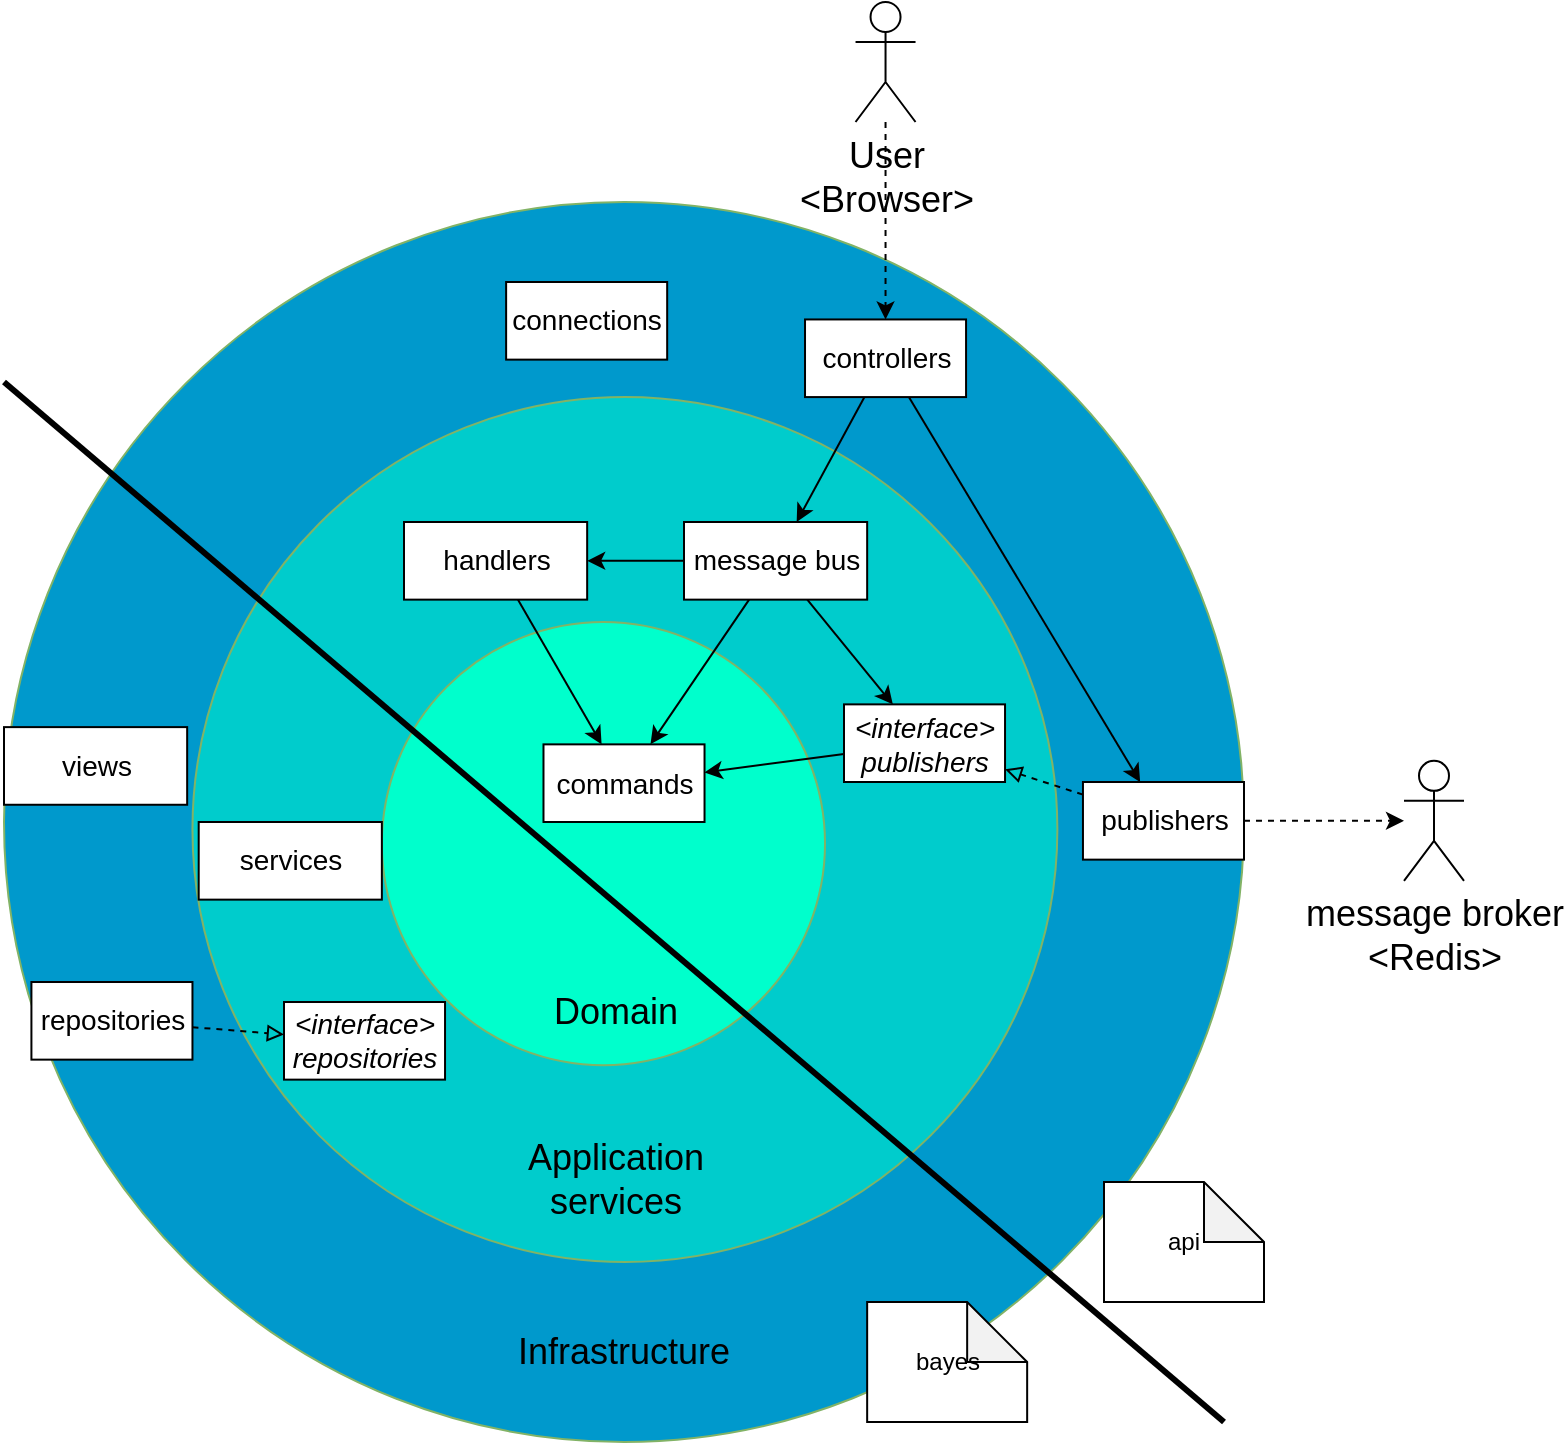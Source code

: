 <mxfile version="23.1.1" type="device" pages="3">
  <diagram id="C5RBs43oDa-KdzZeNtuy" name="Class diagram">
    <mxGraphModel dx="1536" dy="830" grid="1" gridSize="10" guides="1" tooltips="1" connect="1" arrows="1" fold="1" page="1" pageScale="1" pageWidth="827" pageHeight="1169" math="0" shadow="0">
      <root>
        <mxCell id="WIyWlLk6GJQsqaUBKTNV-0" />
        <mxCell id="WIyWlLk6GJQsqaUBKTNV-1" parent="WIyWlLk6GJQsqaUBKTNV-0" />
        <mxCell id="lsLaWu2NGyzTViGppG-I-3" value="" style="group" parent="WIyWlLk6GJQsqaUBKTNV-1" vertex="1" connectable="0">
          <mxGeometry x="20" y="100" width="630" height="620" as="geometry" />
        </mxCell>
        <mxCell id="lsLaWu2NGyzTViGppG-I-2" value="" style="ellipse;whiteSpace=wrap;html=1;aspect=fixed;fillColor=#0099cc;strokeColor=#82b366;" parent="lsLaWu2NGyzTViGppG-I-3" vertex="1">
          <mxGeometry width="620" height="620" as="geometry" />
        </mxCell>
        <mxCell id="lsLaWu2NGyzTViGppG-I-1" value="" style="ellipse;whiteSpace=wrap;html=1;aspect=fixed;fillColor=#00cccc;strokeColor=#82b366;" parent="lsLaWu2NGyzTViGppG-I-3" vertex="1">
          <mxGeometry x="94.23" y="97.54" width="432.46" height="432.46" as="geometry" />
        </mxCell>
        <mxCell id="lsLaWu2NGyzTViGppG-I-0" value="" style="ellipse;whiteSpace=wrap;html=1;aspect=fixed;fillColor=#00ffcc;strokeColor=#82b366;align=center;" parent="lsLaWu2NGyzTViGppG-I-3" vertex="1">
          <mxGeometry x="188.93" y="210" width="221.58" height="221.58" as="geometry" />
        </mxCell>
        <mxCell id="lsLaWu2NGyzTViGppG-I-39" style="rounded=0;orthogonalLoop=1;jettySize=auto;html=1;fontSize=14;endArrow=block;endFill=0;dashed=1;" parent="lsLaWu2NGyzTViGppG-I-3" target="lsLaWu2NGyzTViGppG-I-8" edge="1">
          <mxGeometry relative="1" as="geometry">
            <mxPoint x="187.375" y="88.817" as="sourcePoint" />
          </mxGeometry>
        </mxCell>
        <mxCell id="Sgo4O33tFJiqRKTH_Ozq-22" style="rounded=0;orthogonalLoop=1;jettySize=auto;html=1;" parent="lsLaWu2NGyzTViGppG-I-3" target="Sgo4O33tFJiqRKTH_Ozq-21" edge="1">
          <mxGeometry relative="1" as="geometry">
            <mxPoint x="169.506" y="88.817" as="sourcePoint" />
          </mxGeometry>
        </mxCell>
        <mxCell id="Rd-3Oh1vLso_yVoTqELJ-3" style="rounded=0;orthogonalLoop=1;jettySize=auto;html=1;" parent="lsLaWu2NGyzTViGppG-I-3" source="lsLaWu2NGyzTViGppG-I-24" target="Rd-3Oh1vLso_yVoTqELJ-1" edge="1">
          <mxGeometry relative="1" as="geometry" />
        </mxCell>
        <mxCell id="nymxNMRsbP7jMQ8WVx18-2" style="rounded=0;orthogonalLoop=1;jettySize=auto;html=1;" edge="1" parent="lsLaWu2NGyzTViGppG-I-3" source="lsLaWu2NGyzTViGppG-I-24" target="nymxNMRsbP7jMQ8WVx18-1">
          <mxGeometry relative="1" as="geometry" />
        </mxCell>
        <mxCell id="lsLaWu2NGyzTViGppG-I-24" value="controllers" style="html=1;fontSize=14;" parent="lsLaWu2NGyzTViGppG-I-3" vertex="1">
          <mxGeometry x="400.509" y="58.725" width="80.518" height="38.816" as="geometry" />
        </mxCell>
        <mxCell id="Rd-3Oh1vLso_yVoTqELJ-5" style="rounded=0;orthogonalLoop=1;jettySize=auto;html=1;endArrow=block;endFill=0;dashed=1;" parent="lsLaWu2NGyzTViGppG-I-3" source="Sgo4O33tFJiqRKTH_Ozq-20" edge="1">
          <mxGeometry relative="1" as="geometry">
            <mxPoint x="501.013" y="299.409" as="targetPoint" />
          </mxGeometry>
        </mxCell>
        <mxCell id="wOMGkjf5EOQaN0JTgnZM-1" value="commands" style="html=1;fontSize=14;" parent="lsLaWu2NGyzTViGppG-I-3" vertex="1">
          <mxGeometry x="269.745" y="271.182" width="80.518" height="38.816" as="geometry" />
        </mxCell>
        <mxCell id="lsLaWu2NGyzTViGppG-I-4" value="&lt;font style=&quot;font-size: 18px;&quot;&gt;Domain&lt;/font&gt;" style="text;html=1;strokeColor=none;fillColor=none;align=center;verticalAlign=middle;whiteSpace=wrap;rounded=0;" parent="lsLaWu2NGyzTViGppG-I-3" vertex="1">
          <mxGeometry x="272.14" y="390" width="67.86" height="30" as="geometry" />
        </mxCell>
        <mxCell id="lsLaWu2NGyzTViGppG-I-6" value="&lt;font style=&quot;font-size: 18px;&quot;&gt;Infrastructure&lt;/font&gt;" style="text;html=1;strokeColor=none;fillColor=none;align=center;verticalAlign=middle;whiteSpace=wrap;rounded=0;" parent="lsLaWu2NGyzTViGppG-I-3" vertex="1">
          <mxGeometry x="251.07" y="560" width="117.86" height="30" as="geometry" />
        </mxCell>
        <mxCell id="lsLaWu2NGyzTViGppG-I-5" value="&lt;font style=&quot;font-size: 18px;&quot;&gt;Application services&lt;/font&gt;" style="text;html=1;strokeColor=none;fillColor=none;align=center;verticalAlign=middle;whiteSpace=wrap;rounded=0;" parent="lsLaWu2NGyzTViGppG-I-3" vertex="1">
          <mxGeometry x="257.14" y="464" width="97.86" height="50" as="geometry" />
        </mxCell>
        <mxCell id="nymxNMRsbP7jMQ8WVx18-4" style="rounded=0;orthogonalLoop=1;jettySize=auto;html=1;dashed=1;endArrow=block;endFill=0;" edge="1" parent="lsLaWu2NGyzTViGppG-I-3" source="Rd-3Oh1vLso_yVoTqELJ-1" target="nymxNMRsbP7jMQ8WVx18-3">
          <mxGeometry relative="1" as="geometry" />
        </mxCell>
        <mxCell id="Rd-3Oh1vLso_yVoTqELJ-1" value="publishers" style="html=1;fontSize=14;" parent="lsLaWu2NGyzTViGppG-I-3" vertex="1">
          <mxGeometry x="539.479" y="290.005" width="80.518" height="38.816" as="geometry" />
        </mxCell>
        <mxCell id="nymxNMRsbP7jMQ8WVx18-0" value="connections" style="html=1;fontSize=14;" vertex="1" parent="lsLaWu2NGyzTViGppG-I-3">
          <mxGeometry x="251.065" y="40.002" width="80.518" height="38.816" as="geometry" />
        </mxCell>
        <mxCell id="nymxNMRsbP7jMQ8WVx18-5" style="rounded=0;orthogonalLoop=1;jettySize=auto;html=1;" edge="1" parent="lsLaWu2NGyzTViGppG-I-3" source="nymxNMRsbP7jMQ8WVx18-1" target="nymxNMRsbP7jMQ8WVx18-3">
          <mxGeometry relative="1" as="geometry" />
        </mxCell>
        <mxCell id="nymxNMRsbP7jMQ8WVx18-7" style="rounded=0;orthogonalLoop=1;jettySize=auto;html=1;" edge="1" parent="lsLaWu2NGyzTViGppG-I-3" source="nymxNMRsbP7jMQ8WVx18-1" target="nymxNMRsbP7jMQ8WVx18-6">
          <mxGeometry relative="1" as="geometry" />
        </mxCell>
        <mxCell id="nymxNMRsbP7jMQ8WVx18-9" style="rounded=0;orthogonalLoop=1;jettySize=auto;html=1;" edge="1" parent="lsLaWu2NGyzTViGppG-I-3" source="nymxNMRsbP7jMQ8WVx18-1" target="wOMGkjf5EOQaN0JTgnZM-1">
          <mxGeometry relative="1" as="geometry" />
        </mxCell>
        <mxCell id="nymxNMRsbP7jMQ8WVx18-1" value="message bus" style="html=1;fontSize=14;" vertex="1" parent="lsLaWu2NGyzTViGppG-I-3">
          <mxGeometry x="340" y="160" width="91.58" height="38.82" as="geometry" />
        </mxCell>
        <mxCell id="nymxNMRsbP7jMQ8WVx18-10" style="rounded=0;orthogonalLoop=1;jettySize=auto;html=1;" edge="1" parent="lsLaWu2NGyzTViGppG-I-3" source="nymxNMRsbP7jMQ8WVx18-3" target="wOMGkjf5EOQaN0JTgnZM-1">
          <mxGeometry relative="1" as="geometry" />
        </mxCell>
        <mxCell id="nymxNMRsbP7jMQ8WVx18-3" value="&amp;lt;interface&amp;gt;&lt;br&gt;publishers" style="html=1;fontSize=14;fontStyle=2" vertex="1" parent="lsLaWu2NGyzTViGppG-I-3">
          <mxGeometry x="419.999" y="251.185" width="80.518" height="38.816" as="geometry" />
        </mxCell>
        <mxCell id="nymxNMRsbP7jMQ8WVx18-8" style="rounded=0;orthogonalLoop=1;jettySize=auto;html=1;" edge="1" parent="lsLaWu2NGyzTViGppG-I-3" source="nymxNMRsbP7jMQ8WVx18-6" target="wOMGkjf5EOQaN0JTgnZM-1">
          <mxGeometry relative="1" as="geometry" />
        </mxCell>
        <mxCell id="nymxNMRsbP7jMQ8WVx18-6" value="handlers" style="html=1;fontSize=14;" vertex="1" parent="lsLaWu2NGyzTViGppG-I-3">
          <mxGeometry x="200.0" y="160" width="91.58" height="38.82" as="geometry" />
        </mxCell>
        <mxCell id="nymxNMRsbP7jMQ8WVx18-14" value="services" style="html=1;fontSize=14;" vertex="1" parent="lsLaWu2NGyzTViGppG-I-3">
          <mxGeometry x="97.35" y="310" width="91.58" height="38.82" as="geometry" />
        </mxCell>
        <mxCell id="nymxNMRsbP7jMQ8WVx18-15" value="&amp;lt;interface&amp;gt;&lt;br&gt;repositories" style="html=1;fontSize=14;fontStyle=2" vertex="1" parent="lsLaWu2NGyzTViGppG-I-3">
          <mxGeometry x="139.999" y="400.005" width="80.518" height="38.816" as="geometry" />
        </mxCell>
        <mxCell id="nymxNMRsbP7jMQ8WVx18-17" style="rounded=0;orthogonalLoop=1;jettySize=auto;html=1;endArrow=block;endFill=0;dashed=1;" edge="1" parent="lsLaWu2NGyzTViGppG-I-3" source="nymxNMRsbP7jMQ8WVx18-16" target="nymxNMRsbP7jMQ8WVx18-15">
          <mxGeometry relative="1" as="geometry" />
        </mxCell>
        <mxCell id="nymxNMRsbP7jMQ8WVx18-16" value="repositories" style="html=1;fontSize=14;" vertex="1" parent="lsLaWu2NGyzTViGppG-I-3">
          <mxGeometry x="13.709" y="390.005" width="80.518" height="38.816" as="geometry" />
        </mxCell>
        <mxCell id="nymxNMRsbP7jMQ8WVx18-18" value="views" style="html=1;fontSize=14;" vertex="1" parent="lsLaWu2NGyzTViGppG-I-3">
          <mxGeometry x="-2.842e-14" y="262.56" width="91.58" height="38.82" as="geometry" />
        </mxCell>
        <mxCell id="nymxNMRsbP7jMQ8WVx18-20" value="api" style="shape=note;whiteSpace=wrap;html=1;backgroundOutline=1;darkOpacity=0.05;" vertex="1" parent="lsLaWu2NGyzTViGppG-I-3">
          <mxGeometry x="550" y="490" width="80" height="60" as="geometry" />
        </mxCell>
        <mxCell id="nymxNMRsbP7jMQ8WVx18-21" value="bayes" style="shape=note;whiteSpace=wrap;html=1;backgroundOutline=1;darkOpacity=0.05;" vertex="1" parent="lsLaWu2NGyzTViGppG-I-3">
          <mxGeometry x="431.58" y="550" width="80" height="60" as="geometry" />
        </mxCell>
        <mxCell id="wOMGkjf5EOQaN0JTgnZM-7" style="edgeStyle=none;rounded=0;orthogonalLoop=1;jettySize=auto;html=1;fontSize=18;dashed=1;" parent="WIyWlLk6GJQsqaUBKTNV-1" source="wOMGkjf5EOQaN0JTgnZM-6" target="lsLaWu2NGyzTViGppG-I-24" edge="1">
          <mxGeometry relative="1" as="geometry" />
        </mxCell>
        <mxCell id="wOMGkjf5EOQaN0JTgnZM-6" value="User&lt;br&gt;&amp;lt;Browser&amp;gt;" style="shape=umlActor;verticalLabelPosition=bottom;verticalAlign=top;html=1;outlineConnect=0;fontSize=18;" parent="WIyWlLk6GJQsqaUBKTNV-1" vertex="1">
          <mxGeometry x="445.77" width="30" height="60" as="geometry" />
        </mxCell>
        <mxCell id="nymxNMRsbP7jMQ8WVx18-11" value="message broker&lt;br&gt;&amp;lt;Redis&amp;gt;" style="shape=umlActor;verticalLabelPosition=bottom;verticalAlign=top;html=1;outlineConnect=0;fontSize=18;" vertex="1" parent="WIyWlLk6GJQsqaUBKTNV-1">
          <mxGeometry x="720" y="379.41" width="30" height="60" as="geometry" />
        </mxCell>
        <mxCell id="nymxNMRsbP7jMQ8WVx18-13" style="rounded=0;orthogonalLoop=1;jettySize=auto;html=1;dashed=1;" edge="1" parent="WIyWlLk6GJQsqaUBKTNV-1" source="Rd-3Oh1vLso_yVoTqELJ-1" target="nymxNMRsbP7jMQ8WVx18-11">
          <mxGeometry relative="1" as="geometry" />
        </mxCell>
        <mxCell id="nymxNMRsbP7jMQ8WVx18-19" value="" style="endArrow=none;html=1;rounded=0;strokeWidth=3;" edge="1" parent="WIyWlLk6GJQsqaUBKTNV-1">
          <mxGeometry width="50" height="50" relative="1" as="geometry">
            <mxPoint x="20" y="190" as="sourcePoint" />
            <mxPoint x="630" y="710" as="targetPoint" />
          </mxGeometry>
        </mxCell>
      </root>
    </mxGraphModel>
  </diagram>
  <diagram id="CHLFLKvDqn4ZP3a6oMDH" name="Deployment diagram">
    <mxGraphModel dx="2074" dy="1121" grid="1" gridSize="10" guides="1" tooltips="1" connect="1" arrows="1" fold="1" page="1" pageScale="1" pageWidth="827" pageHeight="1169" math="0" shadow="0">
      <root>
        <mxCell id="0" />
        <mxCell id="1" parent="0" />
        <mxCell id="tsjrXeTJMkpEpouFfiP--17" value="REST API" style="text;align=center;fontStyle=0;verticalAlign=middle;spacingLeft=3;spacingRight=3;strokeColor=none;rotatable=0;points=[[0,0.5],[1,0.5]];portConstraint=eastwest;fontSize=15;" parent="1" vertex="1">
          <mxGeometry x="85" y="825" width="100" height="46" as="geometry" />
        </mxCell>
        <mxCell id="ZrjcsuKuZAV5sQ9e0-kJ-6" value="" style="rounded=0;orthogonalLoop=1;jettySize=auto;html=1;endArrow=halfCircle;endFill=0;entryX=0.5;entryY=0.5;endSize=6;strokeWidth=1;sketch=0;dashed=1;" parent="1" source="i0YoTwmgu5wH7frchdvh-2" target="ZrjcsuKuZAV5sQ9e0-kJ-7" edge="1">
          <mxGeometry relative="1" as="geometry">
            <mxPoint x="-10" y="568.621" as="sourcePoint" />
          </mxGeometry>
        </mxCell>
        <mxCell id="ZrjcsuKuZAV5sQ9e0-kJ-7" value="" style="ellipse;whiteSpace=wrap;html=1;align=center;aspect=fixed;resizable=0;points=[];outlineConnect=0;sketch=0;" parent="1" vertex="1">
          <mxGeometry x="130" y="815" width="10" height="10" as="geometry" />
        </mxCell>
        <mxCell id="i0YoTwmgu5wH7frchdvh-1" value="message broker&lt;br style=&quot;font-size: 14px;&quot;&gt;&amp;lt;Redis&amp;gt;" style="sketch=0;aspect=fixed;html=1;points=[];align=center;image;fontSize=14;image=img/lib/mscae/Cache_Redis_Product.svg;" parent="1" vertex="1">
          <mxGeometry x="310" y="990" width="50" height="42" as="geometry" />
        </mxCell>
        <mxCell id="i0YoTwmgu5wH7frchdvh-3" value="Publish" style="rounded=0;orthogonalLoop=1;jettySize=auto;html=1;fontSize=14;" parent="1" source="i0YoTwmgu5wH7frchdvh-2" target="i0YoTwmgu5wH7frchdvh-1" edge="1">
          <mxGeometry x="0.157" y="10" relative="1" as="geometry">
            <mxPoint as="offset" />
          </mxGeometry>
        </mxCell>
        <mxCell id="i0YoTwmgu5wH7frchdvh-2" value="api&lt;br style=&quot;font-size: 14px;&quot;&gt;&amp;lt;Python Flask&amp;gt;" style="shape=image;html=1;verticalAlign=top;verticalLabelPosition=bottom;labelBackgroundColor=#ffffff;imageAspect=0;aspect=fixed;image=https://cdn4.iconfinder.com/data/icons/scripting-and-programming-languages/512/Python_logo-128.png;fontSize=14;" parent="1" vertex="1">
          <mxGeometry x="200" y="790" width="60" height="60" as="geometry" />
        </mxCell>
        <mxCell id="i0YoTwmgu5wH7frchdvh-5" value="&lt;font style=&quot;font-size: 15px;&quot;&gt;Subscribe&lt;/font&gt;" style="rounded=0;orthogonalLoop=1;jettySize=auto;html=1;" parent="1" source="i0YoTwmgu5wH7frchdvh-4" target="i0YoTwmgu5wH7frchdvh-1" edge="1">
          <mxGeometry relative="1" as="geometry" />
        </mxCell>
        <mxCell id="i0YoTwmgu5wH7frchdvh-8" value="&lt;font style=&quot;font-size: 15px;&quot;&gt;Read/Write&lt;/font&gt;" style="rounded=0;orthogonalLoop=1;jettySize=auto;html=1;" parent="1" source="i0YoTwmgu5wH7frchdvh-4" target="i0YoTwmgu5wH7frchdvh-7" edge="1">
          <mxGeometry relative="1" as="geometry" />
        </mxCell>
        <mxCell id="i0YoTwmgu5wH7frchdvh-4" value="bayes&lt;br style=&quot;font-size: 15px;&quot;&gt;&amp;lt;Python&amp;gt;" style="shape=image;html=1;verticalAlign=top;verticalLabelPosition=bottom;labelBackgroundColor=#ffffff;imageAspect=0;aspect=fixed;image=https://cdn4.iconfinder.com/data/icons/scripting-and-programming-languages/512/Python_logo-128.png;fontSize=15;" parent="1" vertex="1">
          <mxGeometry x="400" y="790" width="60" height="60" as="geometry" />
        </mxCell>
        <mxCell id="i0YoTwmgu5wH7frchdvh-7" value="in-memory database&lt;br&gt;&amp;lt;Redis&amp;gt;" style="sketch=0;aspect=fixed;html=1;points=[];align=center;image;fontSize=14;image=img/lib/mscae/Cache_Redis_Product.svg;" parent="1" vertex="1">
          <mxGeometry x="490" y="990" width="50" height="42" as="geometry" />
        </mxCell>
      </root>
    </mxGraphModel>
  </diagram>
  <diagram id="o0UaE2SFA4dS10cEcsgZ" name="Sequence diagram">
    <mxGraphModel dx="2074" dy="1121" grid="1" gridSize="10" guides="1" tooltips="1" connect="1" arrows="1" fold="1" page="1" pageScale="1" pageWidth="827" pageHeight="1169" math="0" shadow="0">
      <root>
        <mxCell id="0" />
        <mxCell id="1" parent="0" />
        <mxCell id="7tKHPjhK-mxmBWOkA2Lx-3" value="" style="rounded=0;whiteSpace=wrap;html=1;" parent="1" vertex="1">
          <mxGeometry x="140" y="80" width="540" height="510" as="geometry" />
        </mxCell>
        <mxCell id="7tKHPjhK-mxmBWOkA2Lx-1" value="" style="shape=umlLifeline;perimeter=lifelinePerimeter;whiteSpace=wrap;html=1;container=1;dropTarget=0;collapsible=0;recursiveResize=0;outlineConnect=0;portConstraint=eastwest;newEdgeStyle={&quot;edgeStyle&quot;:&quot;elbowEdgeStyle&quot;,&quot;elbow&quot;:&quot;vertical&quot;,&quot;curved&quot;:0,&quot;rounded&quot;:0};participant=umlActor;size=40;" parent="1" vertex="1">
          <mxGeometry x="60" y="20" width="20" height="560" as="geometry" />
        </mxCell>
        <mxCell id="7tKHPjhK-mxmBWOkA2Lx-5" value=":message broker" style="shape=umlLifeline;perimeter=lifelinePerimeter;whiteSpace=wrap;html=1;container=1;dropTarget=0;collapsible=0;recursiveResize=0;outlineConnect=0;portConstraint=eastwest;newEdgeStyle={&quot;edgeStyle&quot;:&quot;elbowEdgeStyle&quot;,&quot;elbow&quot;:&quot;vertical&quot;,&quot;curved&quot;:0,&quot;rounded&quot;:0};fillColor=#f8cecc;strokeColor=#b85450;" parent="1" vertex="1">
          <mxGeometry x="440" y="20" width="100" height="560" as="geometry" />
        </mxCell>
        <mxCell id="7tKHPjhK-mxmBWOkA2Lx-15" value="" style="html=1;points=[];perimeter=orthogonalPerimeter;outlineConnect=0;targetShapes=umlLifeline;portConstraint=eastwest;newEdgeStyle={&quot;edgeStyle&quot;:&quot;elbowEdgeStyle&quot;,&quot;elbow&quot;:&quot;vertical&quot;,&quot;curved&quot;:0,&quot;rounded&quot;:0};" parent="7tKHPjhK-mxmBWOkA2Lx-5" vertex="1">
          <mxGeometry x="45" y="120" width="10" height="110" as="geometry" />
        </mxCell>
        <mxCell id="7tKHPjhK-mxmBWOkA2Lx-8" value="GET /update_model/&amp;lt;new data&amp;gt;" style="html=1;verticalAlign=bottom;startArrow=oval;endArrow=block;startSize=8;edgeStyle=elbowEdgeStyle;elbow=vertical;curved=0;rounded=0;" parent="1" source="7tKHPjhK-mxmBWOkA2Lx-1" target="7tKHPjhK-mxmBWOkA2Lx-7" edge="1">
          <mxGeometry x="-0.003" relative="1" as="geometry">
            <mxPoint x="170" y="130.35" as="sourcePoint" />
            <Array as="points">
              <mxPoint x="110" y="130" />
            </Array>
            <mxPoint as="offset" />
          </mxGeometry>
        </mxCell>
        <mxCell id="7tKHPjhK-mxmBWOkA2Lx-4" value=":api" style="shape=umlLifeline;perimeter=lifelinePerimeter;whiteSpace=wrap;html=1;container=1;dropTarget=0;collapsible=0;recursiveResize=0;outlineConnect=0;portConstraint=eastwest;newEdgeStyle={&quot;edgeStyle&quot;:&quot;elbowEdgeStyle&quot;,&quot;elbow&quot;:&quot;vertical&quot;,&quot;curved&quot;:0,&quot;rounded&quot;:0};fillColor=#fff2cc;strokeColor=#d6b656;" parent="1" vertex="1">
          <mxGeometry x="180" y="20" width="100" height="560" as="geometry" />
        </mxCell>
        <mxCell id="7tKHPjhK-mxmBWOkA2Lx-7" value="" style="html=1;points=[];perimeter=orthogonalPerimeter;outlineConnect=0;targetShapes=umlLifeline;portConstraint=eastwest;newEdgeStyle={&quot;edgeStyle&quot;:&quot;elbowEdgeStyle&quot;,&quot;elbow&quot;:&quot;vertical&quot;,&quot;curved&quot;:0,&quot;rounded&quot;:0};" parent="7tKHPjhK-mxmBWOkA2Lx-4" vertex="1">
          <mxGeometry x="45" y="110.35" width="10" height="39.65" as="geometry" />
        </mxCell>
        <mxCell id="7tKHPjhK-mxmBWOkA2Lx-16" value="Publish (&lt;i&gt;new data)&lt;/i&gt;" style="html=1;verticalAlign=bottom;endArrow=block;edgeStyle=elbowEdgeStyle;elbow=vertical;curved=0;rounded=0;" parent="1" edge="1">
          <mxGeometry relative="1" as="geometry">
            <mxPoint x="239" y="149.997" as="sourcePoint" />
            <Array as="points" />
            <mxPoint x="489" y="149.997" as="targetPoint" />
          </mxGeometry>
        </mxCell>
        <mxCell id="7tKHPjhK-mxmBWOkA2Lx-18" value="return OK" style="html=1;verticalAlign=bottom;endArrow=open;dashed=1;endSize=8;edgeStyle=elbowEdgeStyle;elbow=vertical;curved=0;rounded=0;" parent="1" edge="1">
          <mxGeometry relative="1" as="geometry">
            <mxPoint x="225" y="170.001" as="sourcePoint" />
            <mxPoint x="70.012" y="170.001" as="targetPoint" />
            <Array as="points" />
          </mxGeometry>
        </mxCell>
        <mxCell id="7tKHPjhK-mxmBWOkA2Lx-53" value="User" style="text;align=center;fontStyle=1;verticalAlign=middle;spacingLeft=3;spacingRight=3;strokeColor=none;rotatable=0;points=[[0,0.5],[1,0.5]];portConstraint=eastwest;html=1;" parent="1" vertex="1">
          <mxGeometry x="30" y="60" width="80" height="26" as="geometry" />
        </mxCell>
        <mxCell id="pykDE-V2YqIw5G7txerA-1" value=":in-memory DB" style="shape=umlLifeline;perimeter=lifelinePerimeter;whiteSpace=wrap;html=1;container=1;dropTarget=0;collapsible=0;recursiveResize=0;outlineConnect=0;portConstraint=eastwest;newEdgeStyle={&quot;edgeStyle&quot;:&quot;elbowEdgeStyle&quot;,&quot;elbow&quot;:&quot;vertical&quot;,&quot;curved&quot;:0,&quot;rounded&quot;:0};fillColor=#f8cecc;strokeColor=#b85450;" parent="1" vertex="1">
          <mxGeometry x="560" y="20" width="100" height="560" as="geometry" />
        </mxCell>
        <mxCell id="pykDE-V2YqIw5G7txerA-3" value="" style="html=1;points=[];perimeter=orthogonalPerimeter;outlineConnect=0;targetShapes=umlLifeline;portConstraint=eastwest;newEdgeStyle={&quot;edgeStyle&quot;:&quot;elbowEdgeStyle&quot;,&quot;elbow&quot;:&quot;vertical&quot;,&quot;curved&quot;:0,&quot;rounded&quot;:0};" parent="pykDE-V2YqIw5G7txerA-1" vertex="1">
          <mxGeometry x="45" y="280.21" width="10" height="39.79" as="geometry" />
        </mxCell>
        <mxCell id="pykDE-V2YqIw5G7txerA-4" value="" style="html=1;points=[];perimeter=orthogonalPerimeter;outlineConnect=0;targetShapes=umlLifeline;portConstraint=eastwest;newEdgeStyle={&quot;edgeStyle&quot;:&quot;elbowEdgeStyle&quot;,&quot;elbow&quot;:&quot;vertical&quot;,&quot;curved&quot;:0,&quot;rounded&quot;:0};" parent="pykDE-V2YqIw5G7txerA-1" vertex="1">
          <mxGeometry x="45" y="400" width="10" height="20" as="geometry" />
        </mxCell>
        <mxCell id="pykDE-V2YqIw5G7txerA-5" value=":bayes" style="shape=umlLifeline;perimeter=lifelinePerimeter;whiteSpace=wrap;html=1;container=1;dropTarget=0;collapsible=0;recursiveResize=0;outlineConnect=0;portConstraint=eastwest;newEdgeStyle={&quot;edgeStyle&quot;:&quot;elbowEdgeStyle&quot;,&quot;elbow&quot;:&quot;vertical&quot;,&quot;curved&quot;:0,&quot;rounded&quot;:0};fillColor=#fff2cc;strokeColor=#d6b656;" parent="1" vertex="1">
          <mxGeometry x="314" y="20" width="100" height="560" as="geometry" />
        </mxCell>
        <mxCell id="pykDE-V2YqIw5G7txerA-9" value="update model &lt;br&gt;(&lt;i&gt;new data, old knowledge&lt;/i&gt;)" style="html=1;align=left;spacingLeft=2;endArrow=block;rounded=0;edgeStyle=orthogonalEdgeStyle;curved=0;rounded=0;" parent="pykDE-V2YqIw5G7txerA-5" edge="1">
          <mxGeometry relative="1" as="geometry">
            <mxPoint x="55" y="340" as="sourcePoint" />
            <Array as="points">
              <mxPoint x="80" y="340" />
              <mxPoint x="80" y="370" />
            </Array>
            <mxPoint x="55" y="370" as="targetPoint" />
            <mxPoint as="offset" />
          </mxGeometry>
        </mxCell>
        <mxCell id="A43hyMuf7WO1viXy1L7d-1" value="" style="html=1;points=[];perimeter=orthogonalPerimeter;outlineConnect=0;targetShapes=umlLifeline;portConstraint=eastwest;newEdgeStyle={&quot;edgeStyle&quot;:&quot;elbowEdgeStyle&quot;,&quot;elbow&quot;:&quot;vertical&quot;,&quot;curved&quot;:0,&quot;rounded&quot;:0};" parent="pykDE-V2YqIw5G7txerA-5" vertex="1">
          <mxGeometry x="45" y="180" width="10" height="380" as="geometry" />
        </mxCell>
        <mxCell id="A43hyMuf7WO1viXy1L7d-2" value="Subscribe" style="edgeStyle=elbowEdgeStyle;rounded=0;orthogonalLoop=1;jettySize=auto;html=1;elbow=vertical;curved=0;" parent="1" source="A43hyMuf7WO1viXy1L7d-1" target="7tKHPjhK-mxmBWOkA2Lx-15" edge="1">
          <mxGeometry relative="1" as="geometry">
            <Array as="points">
              <mxPoint x="460" y="210" />
            </Array>
          </mxGeometry>
        </mxCell>
        <mxCell id="A43hyMuf7WO1viXy1L7d-3" value="return &lt;i&gt;new data&lt;/i&gt;" style="edgeStyle=elbowEdgeStyle;rounded=0;orthogonalLoop=1;jettySize=auto;html=1;elbow=vertical;curved=0;dashed=1;" parent="1" edge="1">
          <mxGeometry relative="1" as="geometry">
            <mxPoint x="485" y="240" as="sourcePoint" />
            <mxPoint x="369" y="240" as="targetPoint" />
          </mxGeometry>
        </mxCell>
        <mxCell id="A43hyMuf7WO1viXy1L7d-4" value="generate&lt;br&gt;visualisation (&lt;i&gt;new knowledge&lt;/i&gt;)" style="html=1;align=left;spacingLeft=2;endArrow=block;rounded=0;edgeStyle=orthogonalEdgeStyle;curved=0;rounded=0;" parent="1" edge="1">
          <mxGeometry relative="1" as="geometry">
            <mxPoint x="370" y="500" as="sourcePoint" />
            <Array as="points">
              <mxPoint x="395" y="500" />
              <mxPoint x="395" y="530" />
            </Array>
            <mxPoint x="370" y="530" as="targetPoint" />
            <mxPoint as="offset" />
          </mxGeometry>
        </mxCell>
        <mxCell id="A43hyMuf7WO1viXy1L7d-5" value="Read&amp;nbsp;&lt;i&gt;old knowledge&lt;/i&gt;" style="edgeStyle=elbowEdgeStyle;rounded=0;orthogonalLoop=1;jettySize=auto;html=1;elbow=vertical;curved=0;" parent="1" edge="1">
          <mxGeometry relative="1" as="geometry">
            <mxPoint x="372" y="300.003" as="sourcePoint" />
            <mxPoint x="608" y="300.003" as="targetPoint" />
          </mxGeometry>
        </mxCell>
        <mxCell id="A43hyMuf7WO1viXy1L7d-6" value="return &lt;i&gt;old knowledge&lt;/i&gt;" style="edgeStyle=elbowEdgeStyle;rounded=0;orthogonalLoop=1;jettySize=auto;html=1;elbow=vertical;curved=0;dashed=1;" parent="1" edge="1">
          <mxGeometry relative="1" as="geometry">
            <mxPoint x="605" y="334.663" as="sourcePoint" />
            <mxPoint x="369" y="334.663" as="targetPoint" />
          </mxGeometry>
        </mxCell>
        <mxCell id="A43hyMuf7WO1viXy1L7d-8" style="edgeStyle=elbowEdgeStyle;rounded=0;orthogonalLoop=1;jettySize=auto;html=1;elbow=vertical;curved=0;" parent="1" edge="1">
          <mxGeometry relative="1" as="geometry">
            <mxPoint x="372" y="419.997" as="sourcePoint" />
            <mxPoint x="608" y="419.997" as="targetPoint" />
          </mxGeometry>
        </mxCell>
        <mxCell id="A43hyMuf7WO1viXy1L7d-9" value="Write &lt;i&gt;new knowledge&lt;/i&gt;" style="edgeLabel;html=1;align=center;verticalAlign=middle;resizable=0;points=[];" parent="A43hyMuf7WO1viXy1L7d-8" vertex="1" connectable="0">
          <mxGeometry x="0.378" y="2" relative="1" as="geometry">
            <mxPoint x="-39" y="2" as="offset" />
          </mxGeometry>
        </mxCell>
        <mxCell id="A43hyMuf7WO1viXy1L7d-13" value=":filesystem&lt;br&gt;(`/graphs` folder)" style="shape=umlLifeline;perimeter=lifelinePerimeter;whiteSpace=wrap;html=1;container=1;dropTarget=0;collapsible=0;recursiveResize=0;outlineConnect=0;portConstraint=eastwest;newEdgeStyle={&quot;edgeStyle&quot;:&quot;elbowEdgeStyle&quot;,&quot;elbow&quot;:&quot;vertical&quot;,&quot;curved&quot;:0,&quot;rounded&quot;:0};" parent="1" vertex="1">
          <mxGeometry x="710" y="20" width="100" height="560" as="geometry" />
        </mxCell>
        <mxCell id="A43hyMuf7WO1viXy1L7d-15" value="" style="html=1;points=[];perimeter=orthogonalPerimeter;outlineConnect=0;targetShapes=umlLifeline;portConstraint=eastwest;newEdgeStyle={&quot;edgeStyle&quot;:&quot;elbowEdgeStyle&quot;,&quot;elbow&quot;:&quot;vertical&quot;,&quot;curved&quot;:0,&quot;rounded&quot;:0};" parent="A43hyMuf7WO1viXy1L7d-13" vertex="1">
          <mxGeometry x="45" y="530" width="10" height="20" as="geometry" />
        </mxCell>
        <mxCell id="A43hyMuf7WO1viXy1L7d-16" value="Save visualisation" style="edgeStyle=elbowEdgeStyle;rounded=0;orthogonalLoop=1;jettySize=auto;html=1;elbow=vertical;curved=0;" parent="1" source="A43hyMuf7WO1viXy1L7d-1" target="A43hyMuf7WO1viXy1L7d-15" edge="1">
          <mxGeometry relative="1" as="geometry" />
        </mxCell>
      </root>
    </mxGraphModel>
  </diagram>
</mxfile>
